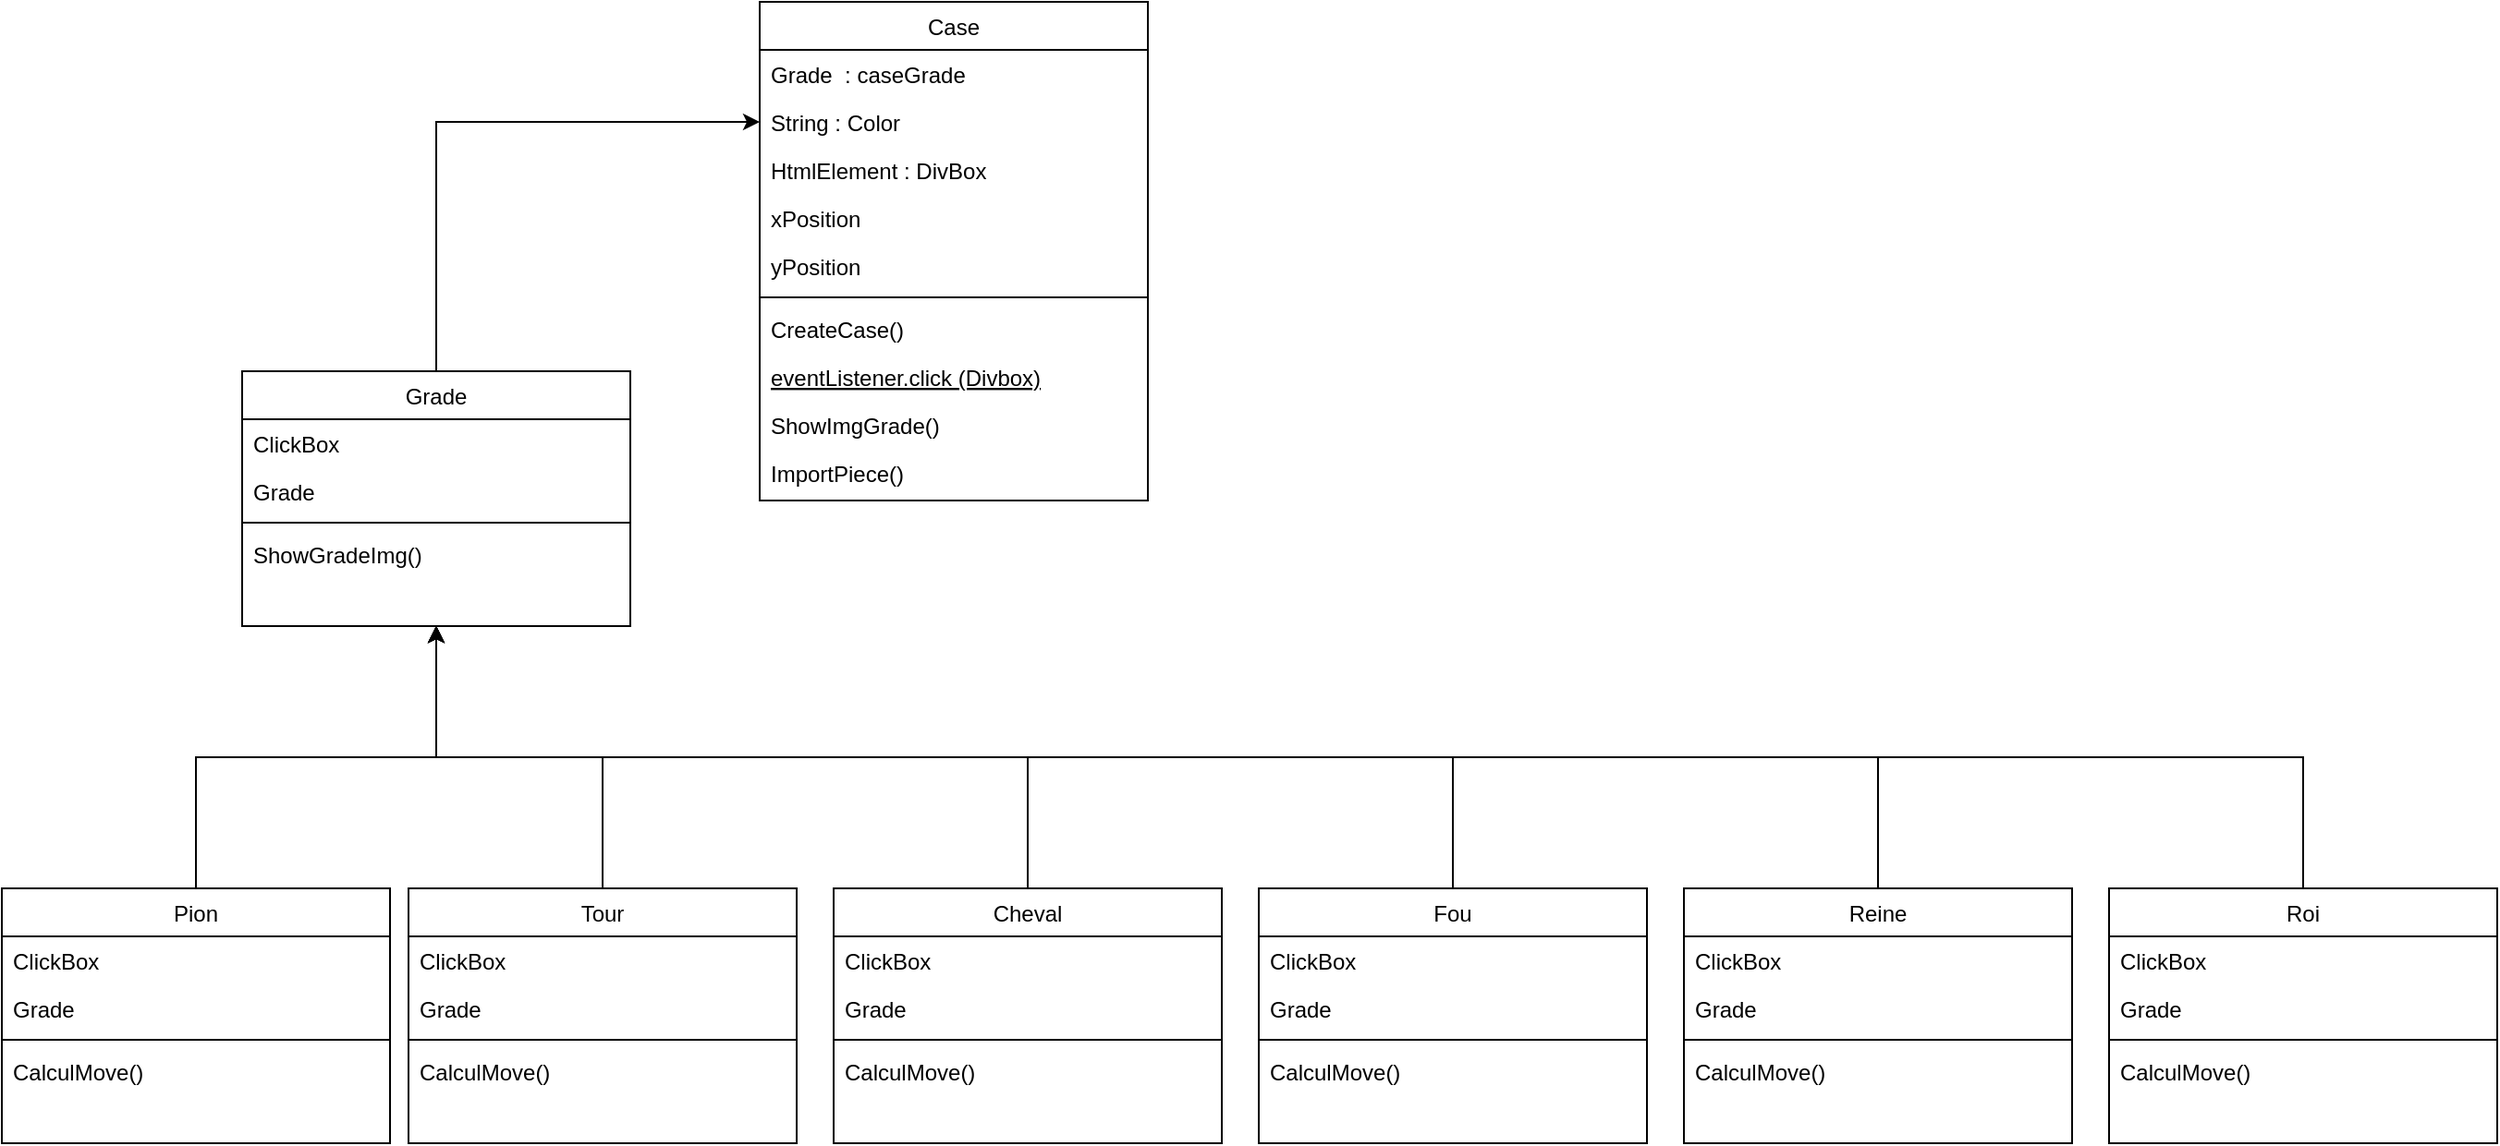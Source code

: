 <mxfile version="21.6.8" type="device">
  <diagram id="C5RBs43oDa-KdzZeNtuy" name="Page-1">
    <mxGraphModel dx="558" dy="825" grid="1" gridSize="10" guides="1" tooltips="1" connect="1" arrows="1" fold="1" page="1" pageScale="1" pageWidth="827" pageHeight="1169" math="0" shadow="0">
      <root>
        <mxCell id="WIyWlLk6GJQsqaUBKTNV-0" />
        <mxCell id="WIyWlLk6GJQsqaUBKTNV-1" parent="WIyWlLk6GJQsqaUBKTNV-0" />
        <mxCell id="gNEL1JFtZiJKAlBsC-kn-0" value="Case" style="swimlane;fontStyle=0;align=center;verticalAlign=top;childLayout=stackLayout;horizontal=1;startSize=26;horizontalStack=0;resizeParent=1;resizeLast=0;collapsible=1;marginBottom=0;rounded=0;shadow=0;strokeWidth=1;" parent="WIyWlLk6GJQsqaUBKTNV-1" vertex="1">
          <mxGeometry x="460" y="150" width="210" height="270" as="geometry">
            <mxRectangle x="130" y="380" width="160" height="26" as="alternateBounds" />
          </mxGeometry>
        </mxCell>
        <mxCell id="gNEL1JFtZiJKAlBsC-kn-44" value="Grade  : caseGrade" style="text;align=left;verticalAlign=top;spacingLeft=4;spacingRight=4;overflow=hidden;rotatable=0;points=[[0,0.5],[1,0.5]];portConstraint=eastwest;" parent="gNEL1JFtZiJKAlBsC-kn-0" vertex="1">
          <mxGeometry y="26" width="210" height="26" as="geometry" />
        </mxCell>
        <mxCell id="gNEL1JFtZiJKAlBsC-kn-1" value="String : Color" style="text;align=left;verticalAlign=top;spacingLeft=4;spacingRight=4;overflow=hidden;rotatable=0;points=[[0,0.5],[1,0.5]];portConstraint=eastwest;" parent="gNEL1JFtZiJKAlBsC-kn-0" vertex="1">
          <mxGeometry y="52" width="210" height="26" as="geometry" />
        </mxCell>
        <mxCell id="4amXwG9IF6jcqruGjJMC-0" value="HtmlElement : DivBox" style="text;align=left;verticalAlign=top;spacingLeft=4;spacingRight=4;overflow=hidden;rotatable=0;points=[[0,0.5],[1,0.5]];portConstraint=eastwest;rounded=0;shadow=0;html=0;" vertex="1" parent="gNEL1JFtZiJKAlBsC-kn-0">
          <mxGeometry y="78" width="210" height="26" as="geometry" />
        </mxCell>
        <mxCell id="4amXwG9IF6jcqruGjJMC-1" value="xPosition" style="text;align=left;verticalAlign=top;spacingLeft=4;spacingRight=4;overflow=hidden;rotatable=0;points=[[0,0.5],[1,0.5]];portConstraint=eastwest;rounded=0;shadow=0;html=0;" vertex="1" parent="gNEL1JFtZiJKAlBsC-kn-0">
          <mxGeometry y="104" width="210" height="26" as="geometry" />
        </mxCell>
        <mxCell id="gNEL1JFtZiJKAlBsC-kn-2" value="yPosition" style="text;align=left;verticalAlign=top;spacingLeft=4;spacingRight=4;overflow=hidden;rotatable=0;points=[[0,0.5],[1,0.5]];portConstraint=eastwest;rounded=0;shadow=0;html=0;" parent="gNEL1JFtZiJKAlBsC-kn-0" vertex="1">
          <mxGeometry y="130" width="210" height="26" as="geometry" />
        </mxCell>
        <mxCell id="gNEL1JFtZiJKAlBsC-kn-3" value="" style="line;html=1;strokeWidth=1;align=left;verticalAlign=middle;spacingTop=-1;spacingLeft=3;spacingRight=3;rotatable=0;labelPosition=right;points=[];portConstraint=eastwest;" parent="gNEL1JFtZiJKAlBsC-kn-0" vertex="1">
          <mxGeometry y="156" width="210" height="8" as="geometry" />
        </mxCell>
        <mxCell id="RFDNgjBgjiNA7uboFreF-1" value="CreateCase()" style="text;align=left;verticalAlign=top;spacingLeft=4;spacingRight=4;overflow=hidden;rotatable=0;points=[[0,0.5],[1,0.5]];portConstraint=eastwest;" parent="gNEL1JFtZiJKAlBsC-kn-0" vertex="1">
          <mxGeometry y="164" width="210" height="26" as="geometry" />
        </mxCell>
        <mxCell id="gNEL1JFtZiJKAlBsC-kn-4" value="eventListener.click (Divbox)" style="text;align=left;verticalAlign=top;spacingLeft=4;spacingRight=4;overflow=hidden;rotatable=0;points=[[0,0.5],[1,0.5]];portConstraint=eastwest;fontStyle=4" parent="gNEL1JFtZiJKAlBsC-kn-0" vertex="1">
          <mxGeometry y="190" width="210" height="26" as="geometry" />
        </mxCell>
        <mxCell id="gNEL1JFtZiJKAlBsC-kn-5" value="ShowImgGrade()" style="text;align=left;verticalAlign=top;spacingLeft=4;spacingRight=4;overflow=hidden;rotatable=0;points=[[0,0.5],[1,0.5]];portConstraint=eastwest;" parent="gNEL1JFtZiJKAlBsC-kn-0" vertex="1">
          <mxGeometry y="216" width="210" height="26" as="geometry" />
        </mxCell>
        <mxCell id="gNEL1JFtZiJKAlBsC-kn-43" value="ImportPiece()" style="text;align=left;verticalAlign=top;spacingLeft=4;spacingRight=4;overflow=hidden;rotatable=0;points=[[0,0.5],[1,0.5]];portConstraint=eastwest;" parent="gNEL1JFtZiJKAlBsC-kn-0" vertex="1">
          <mxGeometry y="242" width="210" height="26" as="geometry" />
        </mxCell>
        <mxCell id="gNEL1JFtZiJKAlBsC-kn-53" style="edgeStyle=orthogonalEdgeStyle;rounded=0;orthogonalLoop=1;jettySize=auto;html=1;exitX=0.5;exitY=0;exitDx=0;exitDy=0;entryX=0;entryY=0.5;entryDx=0;entryDy=0;" parent="WIyWlLk6GJQsqaUBKTNV-1" source="gNEL1JFtZiJKAlBsC-kn-6" target="gNEL1JFtZiJKAlBsC-kn-1" edge="1">
          <mxGeometry relative="1" as="geometry" />
        </mxCell>
        <mxCell id="gNEL1JFtZiJKAlBsC-kn-6" value="Grade" style="swimlane;fontStyle=0;align=center;verticalAlign=top;childLayout=stackLayout;horizontal=1;startSize=26;horizontalStack=0;resizeParent=1;resizeLast=0;collapsible=1;marginBottom=0;rounded=0;shadow=0;strokeWidth=1;" parent="WIyWlLk6GJQsqaUBKTNV-1" vertex="1">
          <mxGeometry x="180" y="350" width="210" height="138" as="geometry">
            <mxRectangle x="130" y="380" width="160" height="26" as="alternateBounds" />
          </mxGeometry>
        </mxCell>
        <mxCell id="gNEL1JFtZiJKAlBsC-kn-7" value="ClickBox" style="text;align=left;verticalAlign=top;spacingLeft=4;spacingRight=4;overflow=hidden;rotatable=0;points=[[0,0.5],[1,0.5]];portConstraint=eastwest;rounded=0;shadow=0;html=0;" parent="gNEL1JFtZiJKAlBsC-kn-6" vertex="1">
          <mxGeometry y="26" width="210" height="26" as="geometry" />
        </mxCell>
        <mxCell id="gNEL1JFtZiJKAlBsC-kn-8" value="Grade " style="text;align=left;verticalAlign=top;spacingLeft=4;spacingRight=4;overflow=hidden;rotatable=0;points=[[0,0.5],[1,0.5]];portConstraint=eastwest;" parent="gNEL1JFtZiJKAlBsC-kn-6" vertex="1">
          <mxGeometry y="52" width="210" height="26" as="geometry" />
        </mxCell>
        <mxCell id="gNEL1JFtZiJKAlBsC-kn-9" value="" style="line;html=1;strokeWidth=1;align=left;verticalAlign=middle;spacingTop=-1;spacingLeft=3;spacingRight=3;rotatable=0;labelPosition=right;points=[];portConstraint=eastwest;" parent="gNEL1JFtZiJKAlBsC-kn-6" vertex="1">
          <mxGeometry y="78" width="210" height="8" as="geometry" />
        </mxCell>
        <mxCell id="gNEL1JFtZiJKAlBsC-kn-45" value="ShowGradeImg()" style="text;align=left;verticalAlign=top;spacingLeft=4;spacingRight=4;overflow=hidden;rotatable=0;points=[[0,0.5],[1,0.5]];portConstraint=eastwest;" parent="gNEL1JFtZiJKAlBsC-kn-6" vertex="1">
          <mxGeometry y="86" width="210" height="26" as="geometry" />
        </mxCell>
        <mxCell id="gNEL1JFtZiJKAlBsC-kn-46" style="edgeStyle=orthogonalEdgeStyle;rounded=0;orthogonalLoop=1;jettySize=auto;html=1;exitX=0.5;exitY=0;exitDx=0;exitDy=0;entryX=0.5;entryY=1;entryDx=0;entryDy=0;" parent="WIyWlLk6GJQsqaUBKTNV-1" source="gNEL1JFtZiJKAlBsC-kn-12" target="gNEL1JFtZiJKAlBsC-kn-6" edge="1">
          <mxGeometry relative="1" as="geometry" />
        </mxCell>
        <mxCell id="gNEL1JFtZiJKAlBsC-kn-12" value="Pion" style="swimlane;fontStyle=0;align=center;verticalAlign=top;childLayout=stackLayout;horizontal=1;startSize=26;horizontalStack=0;resizeParent=1;resizeLast=0;collapsible=1;marginBottom=0;rounded=0;shadow=0;strokeWidth=1;" parent="WIyWlLk6GJQsqaUBKTNV-1" vertex="1">
          <mxGeometry x="50" y="630" width="210" height="138" as="geometry">
            <mxRectangle x="130" y="380" width="160" height="26" as="alternateBounds" />
          </mxGeometry>
        </mxCell>
        <mxCell id="gNEL1JFtZiJKAlBsC-kn-13" value="ClickBox" style="text;align=left;verticalAlign=top;spacingLeft=4;spacingRight=4;overflow=hidden;rotatable=0;points=[[0,0.5],[1,0.5]];portConstraint=eastwest;rounded=0;shadow=0;html=0;" parent="gNEL1JFtZiJKAlBsC-kn-12" vertex="1">
          <mxGeometry y="26" width="210" height="26" as="geometry" />
        </mxCell>
        <mxCell id="gNEL1JFtZiJKAlBsC-kn-14" value="Grade " style="text;align=left;verticalAlign=top;spacingLeft=4;spacingRight=4;overflow=hidden;rotatable=0;points=[[0,0.5],[1,0.5]];portConstraint=eastwest;" parent="gNEL1JFtZiJKAlBsC-kn-12" vertex="1">
          <mxGeometry y="52" width="210" height="26" as="geometry" />
        </mxCell>
        <mxCell id="gNEL1JFtZiJKAlBsC-kn-15" value="" style="line;html=1;strokeWidth=1;align=left;verticalAlign=middle;spacingTop=-1;spacingLeft=3;spacingRight=3;rotatable=0;labelPosition=right;points=[];portConstraint=eastwest;" parent="gNEL1JFtZiJKAlBsC-kn-12" vertex="1">
          <mxGeometry y="78" width="210" height="8" as="geometry" />
        </mxCell>
        <mxCell id="gNEL1JFtZiJKAlBsC-kn-37" value="CalculMove()" style="text;align=left;verticalAlign=top;spacingLeft=4;spacingRight=4;overflow=hidden;rotatable=0;points=[[0,0.5],[1,0.5]];portConstraint=eastwest;" parent="gNEL1JFtZiJKAlBsC-kn-12" vertex="1">
          <mxGeometry y="86" width="210" height="26" as="geometry" />
        </mxCell>
        <mxCell id="gNEL1JFtZiJKAlBsC-kn-47" style="edgeStyle=orthogonalEdgeStyle;rounded=0;orthogonalLoop=1;jettySize=auto;html=1;exitX=0.5;exitY=0;exitDx=0;exitDy=0;entryX=0.5;entryY=1;entryDx=0;entryDy=0;" parent="WIyWlLk6GJQsqaUBKTNV-1" source="gNEL1JFtZiJKAlBsC-kn-16" target="gNEL1JFtZiJKAlBsC-kn-6" edge="1">
          <mxGeometry relative="1" as="geometry" />
        </mxCell>
        <mxCell id="gNEL1JFtZiJKAlBsC-kn-16" value="Tour" style="swimlane;fontStyle=0;align=center;verticalAlign=top;childLayout=stackLayout;horizontal=1;startSize=26;horizontalStack=0;resizeParent=1;resizeLast=0;collapsible=1;marginBottom=0;rounded=0;shadow=0;strokeWidth=1;" parent="WIyWlLk6GJQsqaUBKTNV-1" vertex="1">
          <mxGeometry x="270" y="630" width="210" height="138" as="geometry">
            <mxRectangle x="130" y="380" width="160" height="26" as="alternateBounds" />
          </mxGeometry>
        </mxCell>
        <mxCell id="gNEL1JFtZiJKAlBsC-kn-17" value="ClickBox" style="text;align=left;verticalAlign=top;spacingLeft=4;spacingRight=4;overflow=hidden;rotatable=0;points=[[0,0.5],[1,0.5]];portConstraint=eastwest;rounded=0;shadow=0;html=0;" parent="gNEL1JFtZiJKAlBsC-kn-16" vertex="1">
          <mxGeometry y="26" width="210" height="26" as="geometry" />
        </mxCell>
        <mxCell id="gNEL1JFtZiJKAlBsC-kn-18" value="Grade " style="text;align=left;verticalAlign=top;spacingLeft=4;spacingRight=4;overflow=hidden;rotatable=0;points=[[0,0.5],[1,0.5]];portConstraint=eastwest;" parent="gNEL1JFtZiJKAlBsC-kn-16" vertex="1">
          <mxGeometry y="52" width="210" height="26" as="geometry" />
        </mxCell>
        <mxCell id="gNEL1JFtZiJKAlBsC-kn-19" value="" style="line;html=1;strokeWidth=1;align=left;verticalAlign=middle;spacingTop=-1;spacingLeft=3;spacingRight=3;rotatable=0;labelPosition=right;points=[];portConstraint=eastwest;" parent="gNEL1JFtZiJKAlBsC-kn-16" vertex="1">
          <mxGeometry y="78" width="210" height="8" as="geometry" />
        </mxCell>
        <mxCell id="gNEL1JFtZiJKAlBsC-kn-38" value="CalculMove()" style="text;align=left;verticalAlign=top;spacingLeft=4;spacingRight=4;overflow=hidden;rotatable=0;points=[[0,0.5],[1,0.5]];portConstraint=eastwest;" parent="gNEL1JFtZiJKAlBsC-kn-16" vertex="1">
          <mxGeometry y="86" width="210" height="26" as="geometry" />
        </mxCell>
        <mxCell id="gNEL1JFtZiJKAlBsC-kn-48" style="edgeStyle=orthogonalEdgeStyle;rounded=0;orthogonalLoop=1;jettySize=auto;html=1;exitX=0.5;exitY=0;exitDx=0;exitDy=0;entryX=0.5;entryY=1;entryDx=0;entryDy=0;" parent="WIyWlLk6GJQsqaUBKTNV-1" source="gNEL1JFtZiJKAlBsC-kn-20" target="gNEL1JFtZiJKAlBsC-kn-6" edge="1">
          <mxGeometry relative="1" as="geometry" />
        </mxCell>
        <mxCell id="gNEL1JFtZiJKAlBsC-kn-20" value="Cheval" style="swimlane;fontStyle=0;align=center;verticalAlign=top;childLayout=stackLayout;horizontal=1;startSize=26;horizontalStack=0;resizeParent=1;resizeLast=0;collapsible=1;marginBottom=0;rounded=0;shadow=0;strokeWidth=1;" parent="WIyWlLk6GJQsqaUBKTNV-1" vertex="1">
          <mxGeometry x="500" y="630" width="210" height="138" as="geometry">
            <mxRectangle x="130" y="380" width="160" height="26" as="alternateBounds" />
          </mxGeometry>
        </mxCell>
        <mxCell id="gNEL1JFtZiJKAlBsC-kn-21" value="ClickBox" style="text;align=left;verticalAlign=top;spacingLeft=4;spacingRight=4;overflow=hidden;rotatable=0;points=[[0,0.5],[1,0.5]];portConstraint=eastwest;rounded=0;shadow=0;html=0;" parent="gNEL1JFtZiJKAlBsC-kn-20" vertex="1">
          <mxGeometry y="26" width="210" height="26" as="geometry" />
        </mxCell>
        <mxCell id="gNEL1JFtZiJKAlBsC-kn-22" value="Grade " style="text;align=left;verticalAlign=top;spacingLeft=4;spacingRight=4;overflow=hidden;rotatable=0;points=[[0,0.5],[1,0.5]];portConstraint=eastwest;" parent="gNEL1JFtZiJKAlBsC-kn-20" vertex="1">
          <mxGeometry y="52" width="210" height="26" as="geometry" />
        </mxCell>
        <mxCell id="gNEL1JFtZiJKAlBsC-kn-23" value="" style="line;html=1;strokeWidth=1;align=left;verticalAlign=middle;spacingTop=-1;spacingLeft=3;spacingRight=3;rotatable=0;labelPosition=right;points=[];portConstraint=eastwest;" parent="gNEL1JFtZiJKAlBsC-kn-20" vertex="1">
          <mxGeometry y="78" width="210" height="8" as="geometry" />
        </mxCell>
        <mxCell id="gNEL1JFtZiJKAlBsC-kn-39" value="CalculMove()" style="text;align=left;verticalAlign=top;spacingLeft=4;spacingRight=4;overflow=hidden;rotatable=0;points=[[0,0.5],[1,0.5]];portConstraint=eastwest;" parent="gNEL1JFtZiJKAlBsC-kn-20" vertex="1">
          <mxGeometry y="86" width="210" height="26" as="geometry" />
        </mxCell>
        <mxCell id="gNEL1JFtZiJKAlBsC-kn-49" style="edgeStyle=orthogonalEdgeStyle;rounded=0;orthogonalLoop=1;jettySize=auto;html=1;exitX=0.5;exitY=0;exitDx=0;exitDy=0;entryX=0.5;entryY=1;entryDx=0;entryDy=0;" parent="WIyWlLk6GJQsqaUBKTNV-1" source="gNEL1JFtZiJKAlBsC-kn-24" target="gNEL1JFtZiJKAlBsC-kn-6" edge="1">
          <mxGeometry relative="1" as="geometry" />
        </mxCell>
        <mxCell id="gNEL1JFtZiJKAlBsC-kn-24" value="Fou" style="swimlane;fontStyle=0;align=center;verticalAlign=top;childLayout=stackLayout;horizontal=1;startSize=26;horizontalStack=0;resizeParent=1;resizeLast=0;collapsible=1;marginBottom=0;rounded=0;shadow=0;strokeWidth=1;" parent="WIyWlLk6GJQsqaUBKTNV-1" vertex="1">
          <mxGeometry x="730" y="630" width="210" height="138" as="geometry">
            <mxRectangle x="130" y="380" width="160" height="26" as="alternateBounds" />
          </mxGeometry>
        </mxCell>
        <mxCell id="gNEL1JFtZiJKAlBsC-kn-25" value="ClickBox" style="text;align=left;verticalAlign=top;spacingLeft=4;spacingRight=4;overflow=hidden;rotatable=0;points=[[0,0.5],[1,0.5]];portConstraint=eastwest;rounded=0;shadow=0;html=0;" parent="gNEL1JFtZiJKAlBsC-kn-24" vertex="1">
          <mxGeometry y="26" width="210" height="26" as="geometry" />
        </mxCell>
        <mxCell id="gNEL1JFtZiJKAlBsC-kn-26" value="Grade " style="text;align=left;verticalAlign=top;spacingLeft=4;spacingRight=4;overflow=hidden;rotatable=0;points=[[0,0.5],[1,0.5]];portConstraint=eastwest;" parent="gNEL1JFtZiJKAlBsC-kn-24" vertex="1">
          <mxGeometry y="52" width="210" height="26" as="geometry" />
        </mxCell>
        <mxCell id="gNEL1JFtZiJKAlBsC-kn-27" value="" style="line;html=1;strokeWidth=1;align=left;verticalAlign=middle;spacingTop=-1;spacingLeft=3;spacingRight=3;rotatable=0;labelPosition=right;points=[];portConstraint=eastwest;" parent="gNEL1JFtZiJKAlBsC-kn-24" vertex="1">
          <mxGeometry y="78" width="210" height="8" as="geometry" />
        </mxCell>
        <mxCell id="gNEL1JFtZiJKAlBsC-kn-40" value="CalculMove()" style="text;align=left;verticalAlign=top;spacingLeft=4;spacingRight=4;overflow=hidden;rotatable=0;points=[[0,0.5],[1,0.5]];portConstraint=eastwest;" parent="gNEL1JFtZiJKAlBsC-kn-24" vertex="1">
          <mxGeometry y="86" width="210" height="26" as="geometry" />
        </mxCell>
        <mxCell id="gNEL1JFtZiJKAlBsC-kn-51" style="edgeStyle=orthogonalEdgeStyle;rounded=0;orthogonalLoop=1;jettySize=auto;html=1;exitX=0.5;exitY=0;exitDx=0;exitDy=0;entryX=0.5;entryY=1;entryDx=0;entryDy=0;" parent="WIyWlLk6GJQsqaUBKTNV-1" source="gNEL1JFtZiJKAlBsC-kn-28" target="gNEL1JFtZiJKAlBsC-kn-6" edge="1">
          <mxGeometry relative="1" as="geometry" />
        </mxCell>
        <mxCell id="gNEL1JFtZiJKAlBsC-kn-28" value="Reine" style="swimlane;fontStyle=0;align=center;verticalAlign=top;childLayout=stackLayout;horizontal=1;startSize=26;horizontalStack=0;resizeParent=1;resizeLast=0;collapsible=1;marginBottom=0;rounded=0;shadow=0;strokeWidth=1;" parent="WIyWlLk6GJQsqaUBKTNV-1" vertex="1">
          <mxGeometry x="960" y="630" width="210" height="138" as="geometry">
            <mxRectangle x="130" y="380" width="160" height="26" as="alternateBounds" />
          </mxGeometry>
        </mxCell>
        <mxCell id="gNEL1JFtZiJKAlBsC-kn-29" value="ClickBox" style="text;align=left;verticalAlign=top;spacingLeft=4;spacingRight=4;overflow=hidden;rotatable=0;points=[[0,0.5],[1,0.5]];portConstraint=eastwest;rounded=0;shadow=0;html=0;" parent="gNEL1JFtZiJKAlBsC-kn-28" vertex="1">
          <mxGeometry y="26" width="210" height="26" as="geometry" />
        </mxCell>
        <mxCell id="gNEL1JFtZiJKAlBsC-kn-30" value="Grade " style="text;align=left;verticalAlign=top;spacingLeft=4;spacingRight=4;overflow=hidden;rotatable=0;points=[[0,0.5],[1,0.5]];portConstraint=eastwest;" parent="gNEL1JFtZiJKAlBsC-kn-28" vertex="1">
          <mxGeometry y="52" width="210" height="26" as="geometry" />
        </mxCell>
        <mxCell id="gNEL1JFtZiJKAlBsC-kn-31" value="" style="line;html=1;strokeWidth=1;align=left;verticalAlign=middle;spacingTop=-1;spacingLeft=3;spacingRight=3;rotatable=0;labelPosition=right;points=[];portConstraint=eastwest;" parent="gNEL1JFtZiJKAlBsC-kn-28" vertex="1">
          <mxGeometry y="78" width="210" height="8" as="geometry" />
        </mxCell>
        <mxCell id="gNEL1JFtZiJKAlBsC-kn-41" value="CalculMove()" style="text;align=left;verticalAlign=top;spacingLeft=4;spacingRight=4;overflow=hidden;rotatable=0;points=[[0,0.5],[1,0.5]];portConstraint=eastwest;" parent="gNEL1JFtZiJKAlBsC-kn-28" vertex="1">
          <mxGeometry y="86" width="210" height="26" as="geometry" />
        </mxCell>
        <mxCell id="gNEL1JFtZiJKAlBsC-kn-52" style="edgeStyle=orthogonalEdgeStyle;rounded=0;orthogonalLoop=1;jettySize=auto;html=1;exitX=0.5;exitY=0;exitDx=0;exitDy=0;entryX=0.5;entryY=1;entryDx=0;entryDy=0;" parent="WIyWlLk6GJQsqaUBKTNV-1" source="gNEL1JFtZiJKAlBsC-kn-32" target="gNEL1JFtZiJKAlBsC-kn-6" edge="1">
          <mxGeometry relative="1" as="geometry" />
        </mxCell>
        <mxCell id="gNEL1JFtZiJKAlBsC-kn-32" value="Roi" style="swimlane;fontStyle=0;align=center;verticalAlign=top;childLayout=stackLayout;horizontal=1;startSize=26;horizontalStack=0;resizeParent=1;resizeLast=0;collapsible=1;marginBottom=0;rounded=0;shadow=0;strokeWidth=1;" parent="WIyWlLk6GJQsqaUBKTNV-1" vertex="1">
          <mxGeometry x="1190" y="630" width="210" height="138" as="geometry">
            <mxRectangle x="130" y="380" width="160" height="26" as="alternateBounds" />
          </mxGeometry>
        </mxCell>
        <mxCell id="gNEL1JFtZiJKAlBsC-kn-33" value="ClickBox" style="text;align=left;verticalAlign=top;spacingLeft=4;spacingRight=4;overflow=hidden;rotatable=0;points=[[0,0.5],[1,0.5]];portConstraint=eastwest;rounded=0;shadow=0;html=0;" parent="gNEL1JFtZiJKAlBsC-kn-32" vertex="1">
          <mxGeometry y="26" width="210" height="26" as="geometry" />
        </mxCell>
        <mxCell id="gNEL1JFtZiJKAlBsC-kn-34" value="Grade " style="text;align=left;verticalAlign=top;spacingLeft=4;spacingRight=4;overflow=hidden;rotatable=0;points=[[0,0.5],[1,0.5]];portConstraint=eastwest;" parent="gNEL1JFtZiJKAlBsC-kn-32" vertex="1">
          <mxGeometry y="52" width="210" height="26" as="geometry" />
        </mxCell>
        <mxCell id="gNEL1JFtZiJKAlBsC-kn-35" value="" style="line;html=1;strokeWidth=1;align=left;verticalAlign=middle;spacingTop=-1;spacingLeft=3;spacingRight=3;rotatable=0;labelPosition=right;points=[];portConstraint=eastwest;" parent="gNEL1JFtZiJKAlBsC-kn-32" vertex="1">
          <mxGeometry y="78" width="210" height="8" as="geometry" />
        </mxCell>
        <mxCell id="gNEL1JFtZiJKAlBsC-kn-42" value="CalculMove()" style="text;align=left;verticalAlign=top;spacingLeft=4;spacingRight=4;overflow=hidden;rotatable=0;points=[[0,0.5],[1,0.5]];portConstraint=eastwest;" parent="gNEL1JFtZiJKAlBsC-kn-32" vertex="1">
          <mxGeometry y="86" width="210" height="26" as="geometry" />
        </mxCell>
      </root>
    </mxGraphModel>
  </diagram>
</mxfile>

